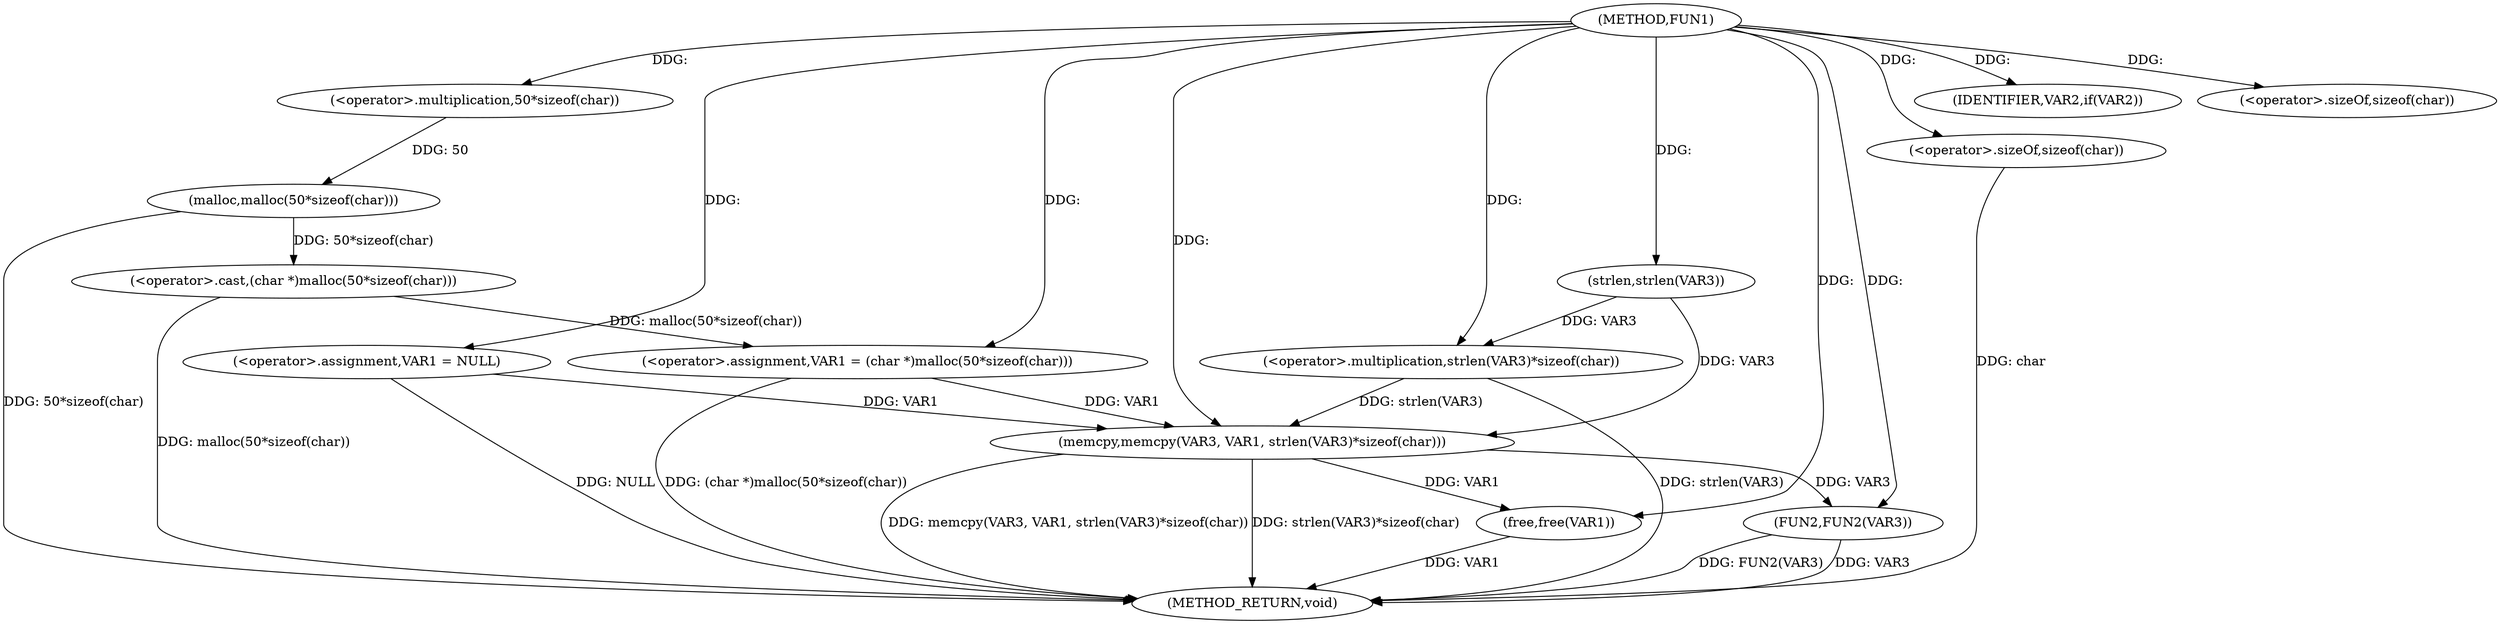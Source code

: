 digraph FUN1 {  
"1000100" [label = "(METHOD,FUN1)" ]
"1000132" [label = "(METHOD_RETURN,void)" ]
"1000103" [label = "(<operator>.assignment,VAR1 = NULL)" ]
"1000107" [label = "(IDENTIFIER,VAR2,if(VAR2))" ]
"1000109" [label = "(<operator>.assignment,VAR1 = (char *)malloc(50*sizeof(char)))" ]
"1000111" [label = "(<operator>.cast,(char *)malloc(50*sizeof(char)))" ]
"1000113" [label = "(malloc,malloc(50*sizeof(char)))" ]
"1000114" [label = "(<operator>.multiplication,50*sizeof(char))" ]
"1000116" [label = "(<operator>.sizeOf,sizeof(char))" ]
"1000120" [label = "(memcpy,memcpy(VAR3, VAR1, strlen(VAR3)*sizeof(char)))" ]
"1000123" [label = "(<operator>.multiplication,strlen(VAR3)*sizeof(char))" ]
"1000124" [label = "(strlen,strlen(VAR3))" ]
"1000126" [label = "(<operator>.sizeOf,sizeof(char))" ]
"1000128" [label = "(FUN2,FUN2(VAR3))" ]
"1000130" [label = "(free,free(VAR1))" ]
  "1000103" -> "1000132"  [ label = "DDG: NULL"] 
  "1000113" -> "1000132"  [ label = "DDG: 50*sizeof(char)"] 
  "1000120" -> "1000132"  [ label = "DDG: strlen(VAR3)*sizeof(char)"] 
  "1000126" -> "1000132"  [ label = "DDG: char"] 
  "1000128" -> "1000132"  [ label = "DDG: FUN2(VAR3)"] 
  "1000109" -> "1000132"  [ label = "DDG: (char *)malloc(50*sizeof(char))"] 
  "1000128" -> "1000132"  [ label = "DDG: VAR3"] 
  "1000111" -> "1000132"  [ label = "DDG: malloc(50*sizeof(char))"] 
  "1000120" -> "1000132"  [ label = "DDG: memcpy(VAR3, VAR1, strlen(VAR3)*sizeof(char))"] 
  "1000130" -> "1000132"  [ label = "DDG: VAR1"] 
  "1000123" -> "1000132"  [ label = "DDG: strlen(VAR3)"] 
  "1000100" -> "1000103"  [ label = "DDG: "] 
  "1000100" -> "1000107"  [ label = "DDG: "] 
  "1000111" -> "1000109"  [ label = "DDG: malloc(50*sizeof(char))"] 
  "1000100" -> "1000109"  [ label = "DDG: "] 
  "1000113" -> "1000111"  [ label = "DDG: 50*sizeof(char)"] 
  "1000114" -> "1000113"  [ label = "DDG: 50"] 
  "1000100" -> "1000114"  [ label = "DDG: "] 
  "1000100" -> "1000116"  [ label = "DDG: "] 
  "1000124" -> "1000120"  [ label = "DDG: VAR3"] 
  "1000100" -> "1000120"  [ label = "DDG: "] 
  "1000103" -> "1000120"  [ label = "DDG: VAR1"] 
  "1000109" -> "1000120"  [ label = "DDG: VAR1"] 
  "1000123" -> "1000120"  [ label = "DDG: strlen(VAR3)"] 
  "1000124" -> "1000123"  [ label = "DDG: VAR3"] 
  "1000100" -> "1000124"  [ label = "DDG: "] 
  "1000100" -> "1000123"  [ label = "DDG: "] 
  "1000100" -> "1000126"  [ label = "DDG: "] 
  "1000120" -> "1000128"  [ label = "DDG: VAR3"] 
  "1000100" -> "1000128"  [ label = "DDG: "] 
  "1000120" -> "1000130"  [ label = "DDG: VAR1"] 
  "1000100" -> "1000130"  [ label = "DDG: "] 
}
